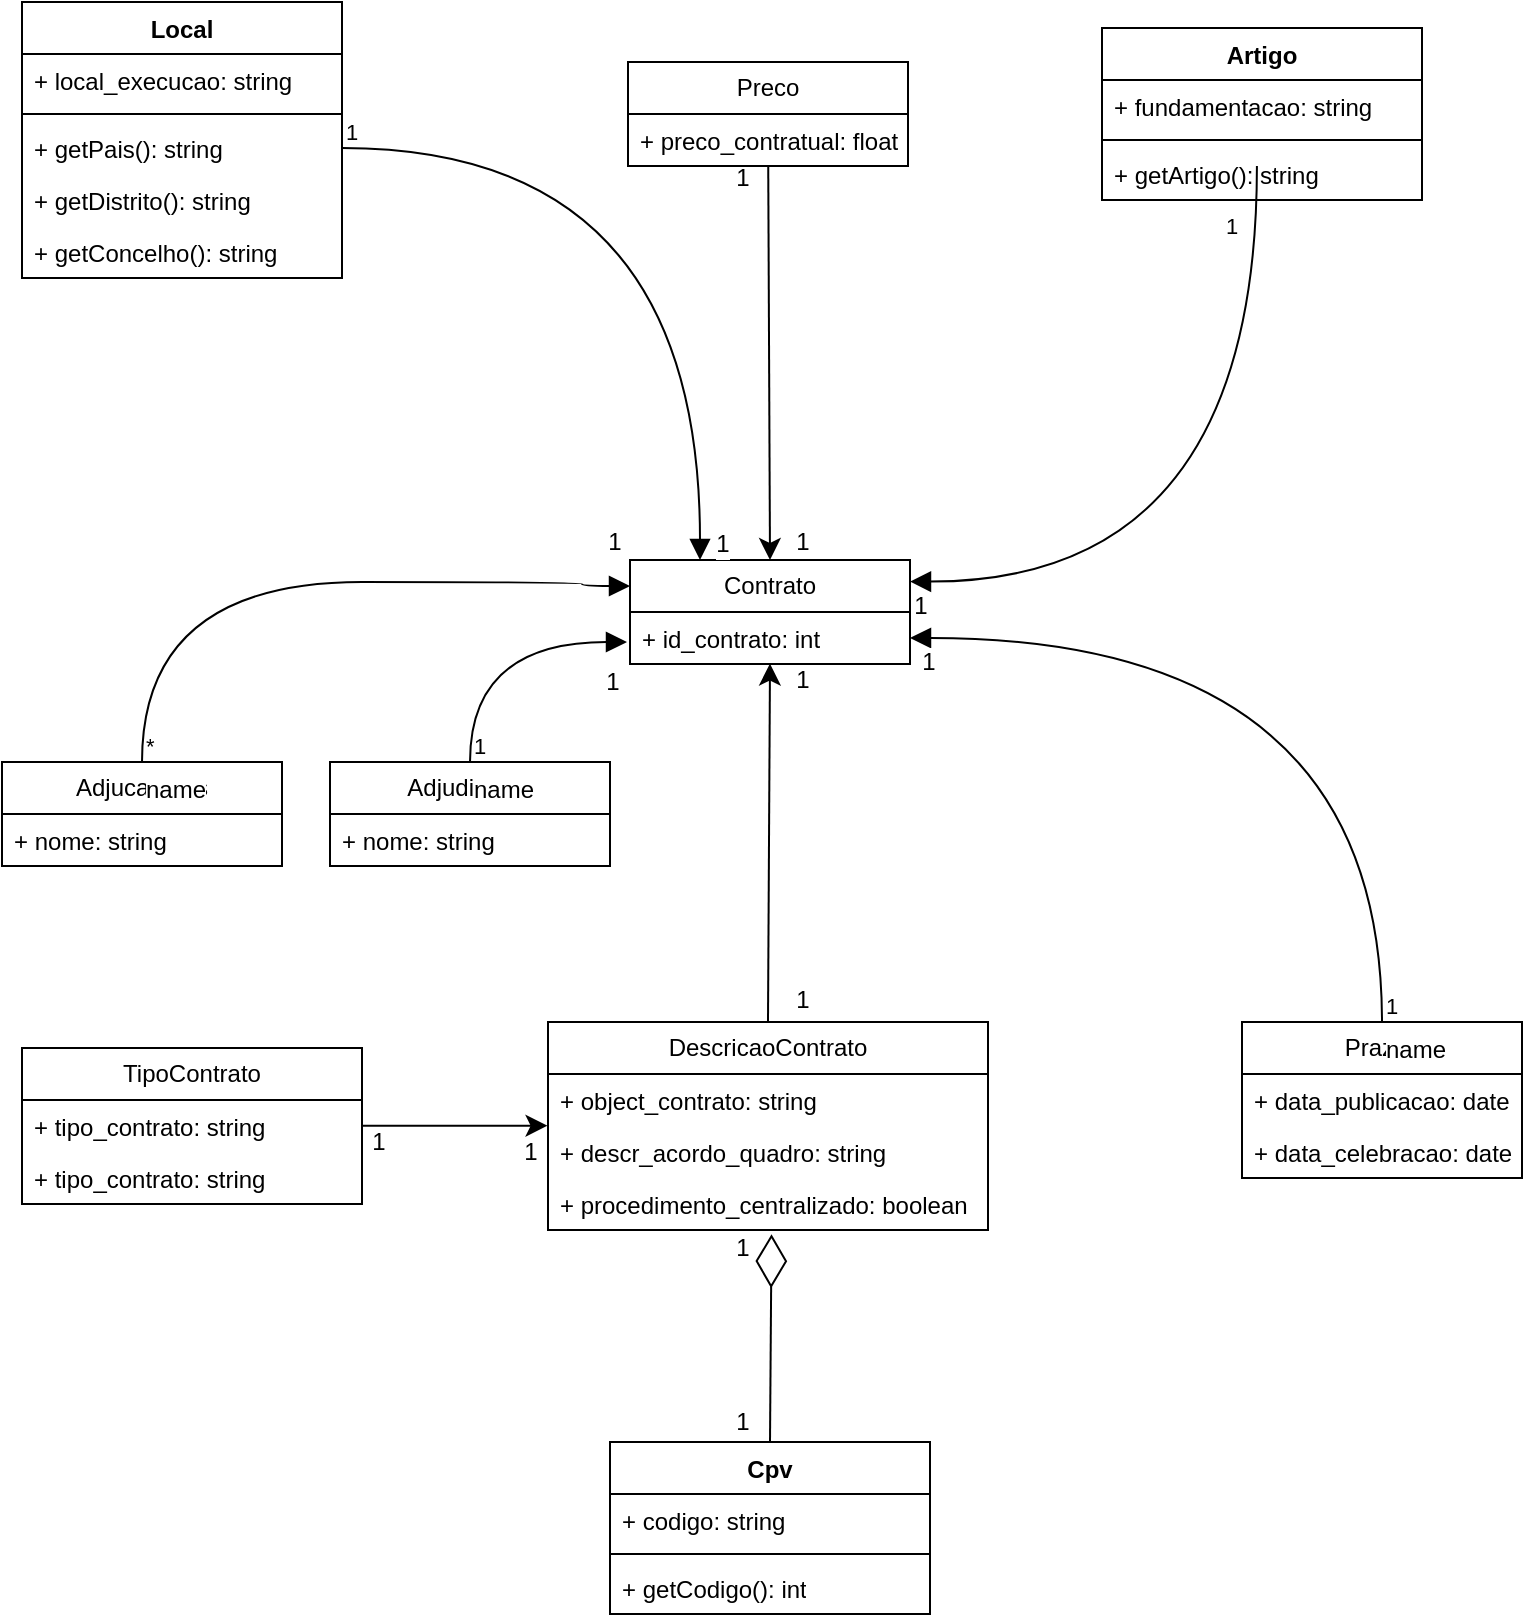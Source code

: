 <mxfile version="24.8.4">
  <diagram id="C5RBs43oDa-KdzZeNtuy" name="Page-1">
    <mxGraphModel dx="1945" dy="958" grid="1" gridSize="10" guides="1" tooltips="1" connect="1" arrows="1" fold="1" page="1" pageScale="1" pageWidth="827" pageHeight="1169" math="0" shadow="0">
      <root>
        <mxCell id="WIyWlLk6GJQsqaUBKTNV-0" />
        <mxCell id="WIyWlLk6GJQsqaUBKTNV-1" parent="WIyWlLk6GJQsqaUBKTNV-0" />
        <mxCell id="HHomQ2a-AoGmtHiyyZKS-0" value="Contrato" style="swimlane;fontStyle=0;childLayout=stackLayout;horizontal=1;startSize=26;fillColor=none;horizontalStack=0;resizeParent=1;resizeParentMax=0;resizeLast=0;collapsible=1;marginBottom=0;whiteSpace=wrap;html=1;" vertex="1" parent="WIyWlLk6GJQsqaUBKTNV-1">
          <mxGeometry x="344" y="479" width="140" height="52" as="geometry" />
        </mxCell>
        <mxCell id="HHomQ2a-AoGmtHiyyZKS-1" value="+ id_contrato: int" style="text;strokeColor=none;fillColor=none;align=left;verticalAlign=top;spacingLeft=4;spacingRight=4;overflow=hidden;rotatable=0;points=[[0,0.5],[1,0.5]];portConstraint=eastwest;whiteSpace=wrap;html=1;" vertex="1" parent="HHomQ2a-AoGmtHiyyZKS-0">
          <mxGeometry y="26" width="140" height="26" as="geometry" />
        </mxCell>
        <mxCell id="HHomQ2a-AoGmtHiyyZKS-6" style="edgeStyle=none;curved=1;rounded=0;orthogonalLoop=1;jettySize=auto;html=1;entryX=0.5;entryY=0;entryDx=0;entryDy=0;fontSize=12;startSize=8;endSize=8;" edge="1" parent="WIyWlLk6GJQsqaUBKTNV-1" source="HHomQ2a-AoGmtHiyyZKS-4" target="HHomQ2a-AoGmtHiyyZKS-0">
          <mxGeometry relative="1" as="geometry" />
        </mxCell>
        <mxCell id="HHomQ2a-AoGmtHiyyZKS-66" value="&lt;div&gt;1&lt;/div&gt;" style="edgeLabel;html=1;align=center;verticalAlign=middle;resizable=0;points=[];fontSize=12;" vertex="1" connectable="0" parent="HHomQ2a-AoGmtHiyyZKS-6">
          <mxGeometry x="0.901" relative="1" as="geometry">
            <mxPoint x="16" as="offset" />
          </mxGeometry>
        </mxCell>
        <mxCell id="HHomQ2a-AoGmtHiyyZKS-67" value="1" style="edgeLabel;html=1;align=center;verticalAlign=middle;resizable=0;points=[];fontSize=12;" vertex="1" connectable="0" parent="HHomQ2a-AoGmtHiyyZKS-6">
          <mxGeometry x="-0.937" relative="1" as="geometry">
            <mxPoint x="-13" as="offset" />
          </mxGeometry>
        </mxCell>
        <mxCell id="HHomQ2a-AoGmtHiyyZKS-4" value="Preco" style="swimlane;fontStyle=0;childLayout=stackLayout;horizontal=1;startSize=26;fillColor=none;horizontalStack=0;resizeParent=1;resizeParentMax=0;resizeLast=0;collapsible=1;marginBottom=0;whiteSpace=wrap;html=1;" vertex="1" parent="WIyWlLk6GJQsqaUBKTNV-1">
          <mxGeometry x="343" y="230" width="140" height="52" as="geometry" />
        </mxCell>
        <mxCell id="HHomQ2a-AoGmtHiyyZKS-5" value="+ preco_contratual: float" style="text;strokeColor=none;fillColor=none;align=left;verticalAlign=top;spacingLeft=4;spacingRight=4;overflow=hidden;rotatable=0;points=[[0,0.5],[1,0.5]];portConstraint=eastwest;whiteSpace=wrap;html=1;" vertex="1" parent="HHomQ2a-AoGmtHiyyZKS-4">
          <mxGeometry y="26" width="140" height="26" as="geometry" />
        </mxCell>
        <mxCell id="HHomQ2a-AoGmtHiyyZKS-7" value="DescricaoContrato" style="swimlane;fontStyle=0;childLayout=stackLayout;horizontal=1;startSize=26;fillColor=none;horizontalStack=0;resizeParent=1;resizeParentMax=0;resizeLast=0;collapsible=1;marginBottom=0;whiteSpace=wrap;html=1;" vertex="1" parent="WIyWlLk6GJQsqaUBKTNV-1">
          <mxGeometry x="303" y="710" width="220" height="104" as="geometry" />
        </mxCell>
        <mxCell id="HHomQ2a-AoGmtHiyyZKS-8" value="+ object_contrato: string" style="text;strokeColor=none;fillColor=none;align=left;verticalAlign=top;spacingLeft=4;spacingRight=4;overflow=hidden;rotatable=0;points=[[0,0.5],[1,0.5]];portConstraint=eastwest;whiteSpace=wrap;html=1;" vertex="1" parent="HHomQ2a-AoGmtHiyyZKS-7">
          <mxGeometry y="26" width="220" height="26" as="geometry" />
        </mxCell>
        <mxCell id="HHomQ2a-AoGmtHiyyZKS-9" value="+ descr_acordo_quadro: string" style="text;strokeColor=none;fillColor=none;align=left;verticalAlign=top;spacingLeft=4;spacingRight=4;overflow=hidden;rotatable=0;points=[[0,0.5],[1,0.5]];portConstraint=eastwest;whiteSpace=wrap;html=1;" vertex="1" parent="HHomQ2a-AoGmtHiyyZKS-7">
          <mxGeometry y="52" width="220" height="26" as="geometry" />
        </mxCell>
        <mxCell id="HHomQ2a-AoGmtHiyyZKS-10" value="+ procedimento_centralizado: boolean" style="text;strokeColor=none;fillColor=none;align=left;verticalAlign=top;spacingLeft=4;spacingRight=4;overflow=hidden;rotatable=0;points=[[0,0.5],[1,0.5]];portConstraint=eastwest;whiteSpace=wrap;html=1;" vertex="1" parent="HHomQ2a-AoGmtHiyyZKS-7">
          <mxGeometry y="78" width="220" height="26" as="geometry" />
        </mxCell>
        <mxCell id="HHomQ2a-AoGmtHiyyZKS-11" style="edgeStyle=none;curved=1;rounded=0;orthogonalLoop=1;jettySize=auto;html=1;exitX=0.5;exitY=0;exitDx=0;exitDy=0;entryX=0.5;entryY=0.992;entryDx=0;entryDy=0;entryPerimeter=0;fontSize=12;startSize=8;endSize=8;" edge="1" parent="WIyWlLk6GJQsqaUBKTNV-1" source="HHomQ2a-AoGmtHiyyZKS-7" target="HHomQ2a-AoGmtHiyyZKS-1">
          <mxGeometry relative="1" as="geometry" />
        </mxCell>
        <mxCell id="HHomQ2a-AoGmtHiyyZKS-70" value="1" style="edgeLabel;html=1;align=center;verticalAlign=middle;resizable=0;points=[];fontSize=12;" vertex="1" connectable="0" parent="HHomQ2a-AoGmtHiyyZKS-11">
          <mxGeometry x="-0.878" y="-3" relative="1" as="geometry">
            <mxPoint x="14" as="offset" />
          </mxGeometry>
        </mxCell>
        <mxCell id="HHomQ2a-AoGmtHiyyZKS-71" value="1" style="edgeLabel;html=1;align=center;verticalAlign=middle;resizable=0;points=[];fontSize=12;" vertex="1" connectable="0" parent="HHomQ2a-AoGmtHiyyZKS-11">
          <mxGeometry x="0.907" y="2" relative="1" as="geometry">
            <mxPoint x="18" as="offset" />
          </mxGeometry>
        </mxCell>
        <mxCell id="HHomQ2a-AoGmtHiyyZKS-12" value="Cpv" style="swimlane;fontStyle=1;align=center;verticalAlign=top;childLayout=stackLayout;horizontal=1;startSize=26;horizontalStack=0;resizeParent=1;resizeParentMax=0;resizeLast=0;collapsible=1;marginBottom=0;whiteSpace=wrap;html=1;" vertex="1" parent="WIyWlLk6GJQsqaUBKTNV-1">
          <mxGeometry x="334" y="920" width="160" height="86" as="geometry" />
        </mxCell>
        <mxCell id="HHomQ2a-AoGmtHiyyZKS-13" value="+ codigo: string" style="text;strokeColor=none;fillColor=none;align=left;verticalAlign=top;spacingLeft=4;spacingRight=4;overflow=hidden;rotatable=0;points=[[0,0.5],[1,0.5]];portConstraint=eastwest;whiteSpace=wrap;html=1;" vertex="1" parent="HHomQ2a-AoGmtHiyyZKS-12">
          <mxGeometry y="26" width="160" height="26" as="geometry" />
        </mxCell>
        <mxCell id="HHomQ2a-AoGmtHiyyZKS-14" value="" style="line;strokeWidth=1;fillColor=none;align=left;verticalAlign=middle;spacingTop=-1;spacingLeft=3;spacingRight=3;rotatable=0;labelPosition=right;points=[];portConstraint=eastwest;strokeColor=inherit;" vertex="1" parent="HHomQ2a-AoGmtHiyyZKS-12">
          <mxGeometry y="52" width="160" height="8" as="geometry" />
        </mxCell>
        <mxCell id="HHomQ2a-AoGmtHiyyZKS-15" value="+ getCodigo(): int" style="text;strokeColor=none;fillColor=none;align=left;verticalAlign=top;spacingLeft=4;spacingRight=4;overflow=hidden;rotatable=0;points=[[0,0.5],[1,0.5]];portConstraint=eastwest;whiteSpace=wrap;html=1;" vertex="1" parent="HHomQ2a-AoGmtHiyyZKS-12">
          <mxGeometry y="60" width="160" height="26" as="geometry" />
        </mxCell>
        <mxCell id="HHomQ2a-AoGmtHiyyZKS-16" value="" style="endArrow=diamondThin;endFill=0;endSize=24;html=1;rounded=0;fontSize=12;curved=1;exitX=0.5;exitY=0;exitDx=0;exitDy=0;entryX=0.508;entryY=1.081;entryDx=0;entryDy=0;entryPerimeter=0;" edge="1" parent="WIyWlLk6GJQsqaUBKTNV-1" source="HHomQ2a-AoGmtHiyyZKS-12" target="HHomQ2a-AoGmtHiyyZKS-10">
          <mxGeometry width="160" relative="1" as="geometry">
            <mxPoint x="360" y="860" as="sourcePoint" />
            <mxPoint x="520" y="860" as="targetPoint" />
          </mxGeometry>
        </mxCell>
        <mxCell id="HHomQ2a-AoGmtHiyyZKS-18" value="1" style="edgeLabel;html=1;align=center;verticalAlign=middle;resizable=0;points=[];fontSize=12;" vertex="1" connectable="0" parent="HHomQ2a-AoGmtHiyyZKS-16">
          <mxGeometry x="-0.878" relative="1" as="geometry">
            <mxPoint x="-14" y="-4" as="offset" />
          </mxGeometry>
        </mxCell>
        <mxCell id="HHomQ2a-AoGmtHiyyZKS-19" value="&lt;div&gt;1&lt;/div&gt;" style="edgeLabel;html=1;align=center;verticalAlign=middle;resizable=0;points=[];fontSize=12;" vertex="1" connectable="0" parent="HHomQ2a-AoGmtHiyyZKS-16">
          <mxGeometry x="0.876" y="-1" relative="1" as="geometry">
            <mxPoint x="-16" as="offset" />
          </mxGeometry>
        </mxCell>
        <mxCell id="HHomQ2a-AoGmtHiyyZKS-20" value="TipoContrato" style="swimlane;fontStyle=0;childLayout=stackLayout;horizontal=1;startSize=26;fillColor=none;horizontalStack=0;resizeParent=1;resizeParentMax=0;resizeLast=0;collapsible=1;marginBottom=0;whiteSpace=wrap;html=1;" vertex="1" parent="WIyWlLk6GJQsqaUBKTNV-1">
          <mxGeometry x="40" y="723" width="170" height="78" as="geometry" />
        </mxCell>
        <mxCell id="HHomQ2a-AoGmtHiyyZKS-21" value="+ tipo_contrato: string" style="text;strokeColor=none;fillColor=none;align=left;verticalAlign=top;spacingLeft=4;spacingRight=4;overflow=hidden;rotatable=0;points=[[0,0.5],[1,0.5]];portConstraint=eastwest;whiteSpace=wrap;html=1;" vertex="1" parent="HHomQ2a-AoGmtHiyyZKS-20">
          <mxGeometry y="26" width="170" height="26" as="geometry" />
        </mxCell>
        <mxCell id="HHomQ2a-AoGmtHiyyZKS-22" value="+ tipo_contrato: string" style="text;strokeColor=none;fillColor=none;align=left;verticalAlign=top;spacingLeft=4;spacingRight=4;overflow=hidden;rotatable=0;points=[[0,0.5],[1,0.5]];portConstraint=eastwest;whiteSpace=wrap;html=1;" vertex="1" parent="HHomQ2a-AoGmtHiyyZKS-20">
          <mxGeometry y="52" width="170" height="26" as="geometry" />
        </mxCell>
        <mxCell id="HHomQ2a-AoGmtHiyyZKS-26" style="edgeStyle=none;curved=1;rounded=0;orthogonalLoop=1;jettySize=auto;html=1;entryX=-0.001;entryY=-0.006;entryDx=0;entryDy=0;entryPerimeter=0;fontSize=12;startSize=8;endSize=8;" edge="1" parent="WIyWlLk6GJQsqaUBKTNV-1" source="HHomQ2a-AoGmtHiyyZKS-21" target="HHomQ2a-AoGmtHiyyZKS-9">
          <mxGeometry relative="1" as="geometry" />
        </mxCell>
        <mxCell id="HHomQ2a-AoGmtHiyyZKS-72" value="1" style="edgeLabel;html=1;align=center;verticalAlign=middle;resizable=0;points=[];fontSize=12;" vertex="1" connectable="0" parent="HHomQ2a-AoGmtHiyyZKS-26">
          <mxGeometry x="0.806" y="2" relative="1" as="geometry">
            <mxPoint y="15" as="offset" />
          </mxGeometry>
        </mxCell>
        <mxCell id="HHomQ2a-AoGmtHiyyZKS-73" value="1" style="edgeLabel;html=1;align=center;verticalAlign=middle;resizable=0;points=[];fontSize=12;" vertex="1" connectable="0" parent="HHomQ2a-AoGmtHiyyZKS-26">
          <mxGeometry x="-0.841" relative="1" as="geometry">
            <mxPoint y="8" as="offset" />
          </mxGeometry>
        </mxCell>
        <mxCell id="HHomQ2a-AoGmtHiyyZKS-27" value="Artigo" style="swimlane;fontStyle=1;align=center;verticalAlign=top;childLayout=stackLayout;horizontal=1;startSize=26;horizontalStack=0;resizeParent=1;resizeParentMax=0;resizeLast=0;collapsible=1;marginBottom=0;whiteSpace=wrap;html=1;" vertex="1" parent="WIyWlLk6GJQsqaUBKTNV-1">
          <mxGeometry x="580" y="213" width="160" height="86" as="geometry" />
        </mxCell>
        <mxCell id="HHomQ2a-AoGmtHiyyZKS-28" value="+ fundamentacao: string" style="text;strokeColor=none;fillColor=none;align=left;verticalAlign=top;spacingLeft=4;spacingRight=4;overflow=hidden;rotatable=0;points=[[0,0.5],[1,0.5]];portConstraint=eastwest;whiteSpace=wrap;html=1;" vertex="1" parent="HHomQ2a-AoGmtHiyyZKS-27">
          <mxGeometry y="26" width="160" height="26" as="geometry" />
        </mxCell>
        <mxCell id="HHomQ2a-AoGmtHiyyZKS-29" value="" style="line;strokeWidth=1;fillColor=none;align=left;verticalAlign=middle;spacingTop=-1;spacingLeft=3;spacingRight=3;rotatable=0;labelPosition=right;points=[];portConstraint=eastwest;strokeColor=inherit;" vertex="1" parent="HHomQ2a-AoGmtHiyyZKS-27">
          <mxGeometry y="52" width="160" height="8" as="geometry" />
        </mxCell>
        <mxCell id="HHomQ2a-AoGmtHiyyZKS-30" value="+ getArtigo(): string" style="text;strokeColor=none;fillColor=none;align=left;verticalAlign=top;spacingLeft=4;spacingRight=4;overflow=hidden;rotatable=0;points=[[0,0.5],[1,0.5]];portConstraint=eastwest;whiteSpace=wrap;html=1;" vertex="1" parent="HHomQ2a-AoGmtHiyyZKS-27">
          <mxGeometry y="60" width="160" height="26" as="geometry" />
        </mxCell>
        <mxCell id="HHomQ2a-AoGmtHiyyZKS-31" value="" style="endArrow=block;endFill=1;html=1;edgeStyle=orthogonalEdgeStyle;align=left;verticalAlign=top;rounded=0;fontSize=12;startSize=8;endSize=8;curved=1;exitX=0.499;exitY=1.064;exitDx=0;exitDy=0;exitPerimeter=0;entryX=1.017;entryY=0.132;entryDx=0;entryDy=0;entryPerimeter=0;" edge="1" parent="WIyWlLk6GJQsqaUBKTNV-1">
          <mxGeometry x="-1" relative="1" as="geometry">
            <mxPoint x="657.46" y="282.004" as="sourcePoint" />
            <mxPoint x="484" y="489.772" as="targetPoint" />
            <Array as="points">
              <mxPoint x="657.62" y="489.34" />
            </Array>
          </mxGeometry>
        </mxCell>
        <mxCell id="HHomQ2a-AoGmtHiyyZKS-32" value="1" style="edgeLabel;resizable=0;html=1;align=left;verticalAlign=bottom;" connectable="0" vertex="1" parent="HHomQ2a-AoGmtHiyyZKS-31">
          <mxGeometry x="-1" relative="1" as="geometry">
            <mxPoint x="-17" y="38" as="offset" />
          </mxGeometry>
        </mxCell>
        <mxCell id="HHomQ2a-AoGmtHiyyZKS-33" value="&lt;div&gt;1&lt;/div&gt;" style="edgeLabel;html=1;align=center;verticalAlign=middle;resizable=0;points=[];fontSize=12;" vertex="1" connectable="0" parent="HHomQ2a-AoGmtHiyyZKS-31">
          <mxGeometry x="0.921" y="1" relative="1" as="geometry">
            <mxPoint x="-11" y="11" as="offset" />
          </mxGeometry>
        </mxCell>
        <mxCell id="HHomQ2a-AoGmtHiyyZKS-34" value="Local" style="swimlane;fontStyle=1;align=center;verticalAlign=top;childLayout=stackLayout;horizontal=1;startSize=26;horizontalStack=0;resizeParent=1;resizeParentMax=0;resizeLast=0;collapsible=1;marginBottom=0;whiteSpace=wrap;html=1;" vertex="1" parent="WIyWlLk6GJQsqaUBKTNV-1">
          <mxGeometry x="40" y="200" width="160" height="138" as="geometry" />
        </mxCell>
        <mxCell id="HHomQ2a-AoGmtHiyyZKS-35" value="+ local_execucao: string" style="text;strokeColor=none;fillColor=none;align=left;verticalAlign=top;spacingLeft=4;spacingRight=4;overflow=hidden;rotatable=0;points=[[0,0.5],[1,0.5]];portConstraint=eastwest;whiteSpace=wrap;html=1;" vertex="1" parent="HHomQ2a-AoGmtHiyyZKS-34">
          <mxGeometry y="26" width="160" height="26" as="geometry" />
        </mxCell>
        <mxCell id="HHomQ2a-AoGmtHiyyZKS-36" value="" style="line;strokeWidth=1;fillColor=none;align=left;verticalAlign=middle;spacingTop=-1;spacingLeft=3;spacingRight=3;rotatable=0;labelPosition=right;points=[];portConstraint=eastwest;strokeColor=inherit;" vertex="1" parent="HHomQ2a-AoGmtHiyyZKS-34">
          <mxGeometry y="52" width="160" height="8" as="geometry" />
        </mxCell>
        <mxCell id="HHomQ2a-AoGmtHiyyZKS-37" value="+ getPais(): string" style="text;strokeColor=none;fillColor=none;align=left;verticalAlign=top;spacingLeft=4;spacingRight=4;overflow=hidden;rotatable=0;points=[[0,0.5],[1,0.5]];portConstraint=eastwest;whiteSpace=wrap;html=1;" vertex="1" parent="HHomQ2a-AoGmtHiyyZKS-34">
          <mxGeometry y="60" width="160" height="26" as="geometry" />
        </mxCell>
        <mxCell id="HHomQ2a-AoGmtHiyyZKS-40" value="+ getDistrito(): string" style="text;strokeColor=none;fillColor=none;align=left;verticalAlign=top;spacingLeft=4;spacingRight=4;overflow=hidden;rotatable=0;points=[[0,0.5],[1,0.5]];portConstraint=eastwest;whiteSpace=wrap;html=1;" vertex="1" parent="HHomQ2a-AoGmtHiyyZKS-34">
          <mxGeometry y="86" width="160" height="26" as="geometry" />
        </mxCell>
        <mxCell id="HHomQ2a-AoGmtHiyyZKS-42" value="+ getConcelho(): string" style="text;strokeColor=none;fillColor=none;align=left;verticalAlign=top;spacingLeft=4;spacingRight=4;overflow=hidden;rotatable=0;points=[[0,0.5],[1,0.5]];portConstraint=eastwest;whiteSpace=wrap;html=1;" vertex="1" parent="HHomQ2a-AoGmtHiyyZKS-34">
          <mxGeometry y="112" width="160" height="26" as="geometry" />
        </mxCell>
        <mxCell id="HHomQ2a-AoGmtHiyyZKS-46" value="" style="endArrow=block;endFill=1;html=1;edgeStyle=orthogonalEdgeStyle;align=left;verticalAlign=top;rounded=0;fontSize=12;startSize=8;endSize=8;curved=1;exitX=1;exitY=0.5;exitDx=0;exitDy=0;entryX=0.25;entryY=0;entryDx=0;entryDy=0;" edge="1" parent="WIyWlLk6GJQsqaUBKTNV-1" source="HHomQ2a-AoGmtHiyyZKS-37" target="HHomQ2a-AoGmtHiyyZKS-0">
          <mxGeometry x="-1" relative="1" as="geometry">
            <mxPoint x="180" y="440" as="sourcePoint" />
            <mxPoint x="340" y="440" as="targetPoint" />
          </mxGeometry>
        </mxCell>
        <mxCell id="HHomQ2a-AoGmtHiyyZKS-47" value="1" style="edgeLabel;resizable=0;html=1;align=left;verticalAlign=bottom;" connectable="0" vertex="1" parent="HHomQ2a-AoGmtHiyyZKS-46">
          <mxGeometry x="-1" relative="1" as="geometry" />
        </mxCell>
        <mxCell id="HHomQ2a-AoGmtHiyyZKS-65" value="1" style="edgeLabel;html=1;align=center;verticalAlign=middle;resizable=0;points=[];fontSize=12;" vertex="1" connectable="0" parent="HHomQ2a-AoGmtHiyyZKS-46">
          <mxGeometry x="0.955" y="1" relative="1" as="geometry">
            <mxPoint x="10" as="offset" />
          </mxGeometry>
        </mxCell>
        <mxCell id="HHomQ2a-AoGmtHiyyZKS-48" value="Prazos" style="swimlane;fontStyle=0;childLayout=stackLayout;horizontal=1;startSize=26;fillColor=none;horizontalStack=0;resizeParent=1;resizeParentMax=0;resizeLast=0;collapsible=1;marginBottom=0;whiteSpace=wrap;html=1;" vertex="1" parent="WIyWlLk6GJQsqaUBKTNV-1">
          <mxGeometry x="650" y="710" width="140" height="78" as="geometry" />
        </mxCell>
        <mxCell id="HHomQ2a-AoGmtHiyyZKS-49" value="+ data_publicacao: date" style="text;strokeColor=none;fillColor=none;align=left;verticalAlign=top;spacingLeft=4;spacingRight=4;overflow=hidden;rotatable=0;points=[[0,0.5],[1,0.5]];portConstraint=eastwest;whiteSpace=wrap;html=1;" vertex="1" parent="HHomQ2a-AoGmtHiyyZKS-48">
          <mxGeometry y="26" width="140" height="26" as="geometry" />
        </mxCell>
        <mxCell id="HHomQ2a-AoGmtHiyyZKS-50" value="+ data_celebracao: date" style="text;strokeColor=none;fillColor=none;align=left;verticalAlign=top;spacingLeft=4;spacingRight=4;overflow=hidden;rotatable=0;points=[[0,0.5],[1,0.5]];portConstraint=eastwest;whiteSpace=wrap;html=1;" vertex="1" parent="HHomQ2a-AoGmtHiyyZKS-48">
          <mxGeometry y="52" width="140" height="26" as="geometry" />
        </mxCell>
        <mxCell id="HHomQ2a-AoGmtHiyyZKS-51" value="name" style="endArrow=block;endFill=1;html=1;edgeStyle=orthogonalEdgeStyle;align=left;verticalAlign=top;rounded=0;fontSize=12;startSize=8;endSize=8;curved=1;exitX=0.5;exitY=0;exitDx=0;exitDy=0;entryX=1;entryY=0.5;entryDx=0;entryDy=0;" edge="1" parent="WIyWlLk6GJQsqaUBKTNV-1" source="HHomQ2a-AoGmtHiyyZKS-48" target="HHomQ2a-AoGmtHiyyZKS-1">
          <mxGeometry x="-1" relative="1" as="geometry">
            <mxPoint x="540" y="590" as="sourcePoint" />
            <mxPoint x="700" y="590" as="targetPoint" />
          </mxGeometry>
        </mxCell>
        <mxCell id="HHomQ2a-AoGmtHiyyZKS-52" value="1" style="edgeLabel;resizable=0;html=1;align=left;verticalAlign=bottom;" connectable="0" vertex="1" parent="HHomQ2a-AoGmtHiyyZKS-51">
          <mxGeometry x="-1" relative="1" as="geometry" />
        </mxCell>
        <mxCell id="HHomQ2a-AoGmtHiyyZKS-68" value="1" style="edgeLabel;html=1;align=center;verticalAlign=middle;resizable=0;points=[];fontSize=12;" vertex="1" connectable="0" parent="HHomQ2a-AoGmtHiyyZKS-51">
          <mxGeometry x="0.961" y="1" relative="1" as="geometry">
            <mxPoint y="11" as="offset" />
          </mxGeometry>
        </mxCell>
        <mxCell id="HHomQ2a-AoGmtHiyyZKS-53" value="Adjudicante" style="swimlane;fontStyle=0;childLayout=stackLayout;horizontal=1;startSize=26;fillColor=none;horizontalStack=0;resizeParent=1;resizeParentMax=0;resizeLast=0;collapsible=1;marginBottom=0;whiteSpace=wrap;html=1;" vertex="1" parent="WIyWlLk6GJQsqaUBKTNV-1">
          <mxGeometry x="194" y="580" width="140" height="52" as="geometry" />
        </mxCell>
        <mxCell id="HHomQ2a-AoGmtHiyyZKS-54" value="+ nome: string" style="text;strokeColor=none;fillColor=none;align=left;verticalAlign=top;spacingLeft=4;spacingRight=4;overflow=hidden;rotatable=0;points=[[0,0.5],[1,0.5]];portConstraint=eastwest;whiteSpace=wrap;html=1;" vertex="1" parent="HHomQ2a-AoGmtHiyyZKS-53">
          <mxGeometry y="26" width="140" height="26" as="geometry" />
        </mxCell>
        <mxCell id="HHomQ2a-AoGmtHiyyZKS-55" value="Adjucatarios" style="swimlane;fontStyle=0;childLayout=stackLayout;horizontal=1;startSize=26;fillColor=none;horizontalStack=0;resizeParent=1;resizeParentMax=0;resizeLast=0;collapsible=1;marginBottom=0;whiteSpace=wrap;html=1;" vertex="1" parent="WIyWlLk6GJQsqaUBKTNV-1">
          <mxGeometry x="30" y="580" width="140" height="52" as="geometry" />
        </mxCell>
        <mxCell id="HHomQ2a-AoGmtHiyyZKS-56" value="+ nome: string" style="text;strokeColor=none;fillColor=none;align=left;verticalAlign=top;spacingLeft=4;spacingRight=4;overflow=hidden;rotatable=0;points=[[0,0.5],[1,0.5]];portConstraint=eastwest;whiteSpace=wrap;html=1;" vertex="1" parent="HHomQ2a-AoGmtHiyyZKS-55">
          <mxGeometry y="26" width="140" height="26" as="geometry" />
        </mxCell>
        <mxCell id="HHomQ2a-AoGmtHiyyZKS-57" value="name" style="endArrow=block;endFill=1;html=1;edgeStyle=orthogonalEdgeStyle;align=left;verticalAlign=top;rounded=0;fontSize=12;startSize=8;endSize=8;curved=1;exitX=0.5;exitY=0;exitDx=0;exitDy=0;entryX=-0.011;entryY=0.583;entryDx=0;entryDy=0;entryPerimeter=0;" edge="1" parent="WIyWlLk6GJQsqaUBKTNV-1" source="HHomQ2a-AoGmtHiyyZKS-53" target="HHomQ2a-AoGmtHiyyZKS-1">
          <mxGeometry x="-1" relative="1" as="geometry">
            <mxPoint x="183" y="510" as="sourcePoint" />
            <mxPoint x="343" y="510" as="targetPoint" />
            <Array as="points">
              <mxPoint x="264" y="520" />
              <mxPoint x="342" y="520" />
            </Array>
          </mxGeometry>
        </mxCell>
        <mxCell id="HHomQ2a-AoGmtHiyyZKS-58" value="1" style="edgeLabel;resizable=0;html=1;align=left;verticalAlign=bottom;" connectable="0" vertex="1" parent="HHomQ2a-AoGmtHiyyZKS-57">
          <mxGeometry x="-1" relative="1" as="geometry" />
        </mxCell>
        <mxCell id="HHomQ2a-AoGmtHiyyZKS-64" value="1" style="edgeLabel;html=1;align=center;verticalAlign=middle;resizable=0;points=[];fontSize=12;" vertex="1" connectable="0" parent="HHomQ2a-AoGmtHiyyZKS-57">
          <mxGeometry x="0.885" relative="1" as="geometry">
            <mxPoint y="20" as="offset" />
          </mxGeometry>
        </mxCell>
        <mxCell id="HHomQ2a-AoGmtHiyyZKS-59" value="name" style="endArrow=block;endFill=1;html=1;edgeStyle=orthogonalEdgeStyle;align=left;verticalAlign=top;rounded=0;fontSize=12;startSize=8;endSize=8;curved=1;exitX=0.5;exitY=0;exitDx=0;exitDy=0;entryX=0;entryY=0.25;entryDx=0;entryDy=0;" edge="1" parent="WIyWlLk6GJQsqaUBKTNV-1" source="HHomQ2a-AoGmtHiyyZKS-55" target="HHomQ2a-AoGmtHiyyZKS-0">
          <mxGeometry x="-1" relative="1" as="geometry">
            <mxPoint x="140" y="560" as="sourcePoint" />
            <mxPoint x="340" y="490" as="targetPoint" />
            <Array as="points">
              <mxPoint x="100" y="490" />
              <mxPoint x="320" y="490" />
              <mxPoint x="320" y="492" />
            </Array>
          </mxGeometry>
        </mxCell>
        <mxCell id="HHomQ2a-AoGmtHiyyZKS-60" value="*" style="edgeLabel;resizable=0;html=1;align=left;verticalAlign=bottom;" connectable="0" vertex="1" parent="HHomQ2a-AoGmtHiyyZKS-59">
          <mxGeometry x="-1" relative="1" as="geometry" />
        </mxCell>
        <mxCell id="HHomQ2a-AoGmtHiyyZKS-62" value="1" style="edgeLabel;html=1;align=center;verticalAlign=middle;resizable=0;points=[];fontSize=12;" vertex="1" connectable="0" parent="HHomQ2a-AoGmtHiyyZKS-59">
          <mxGeometry x="0.952" relative="1" as="geometry">
            <mxPoint y="-22" as="offset" />
          </mxGeometry>
        </mxCell>
      </root>
    </mxGraphModel>
  </diagram>
</mxfile>
